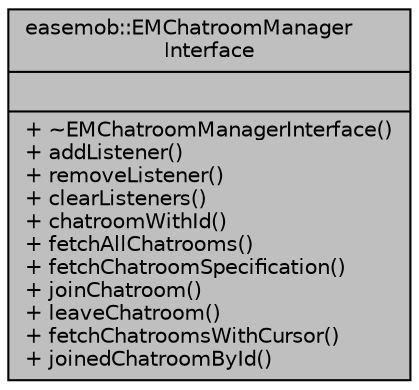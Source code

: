 digraph "easemob::EMChatroomManagerInterface"
{
  edge [fontname="Helvetica",fontsize="10",labelfontname="Helvetica",labelfontsize="10"];
  node [fontname="Helvetica",fontsize="10",shape=record];
  Node1 [label="{easemob::EMChatroomManager\lInterface\n||+ ~EMChatroomManagerInterface()\l+ addListener()\l+ removeListener()\l+ clearListeners()\l+ chatroomWithId()\l+ fetchAllChatrooms()\l+ fetchChatroomSpecification()\l+ joinChatroom()\l+ leaveChatroom()\l+ fetchChatroomsWithCursor()\l+ joinedChatroomById()\l}",height=0.2,width=0.4,color="black", fillcolor="grey75", style="filled" fontcolor="black"];
}
